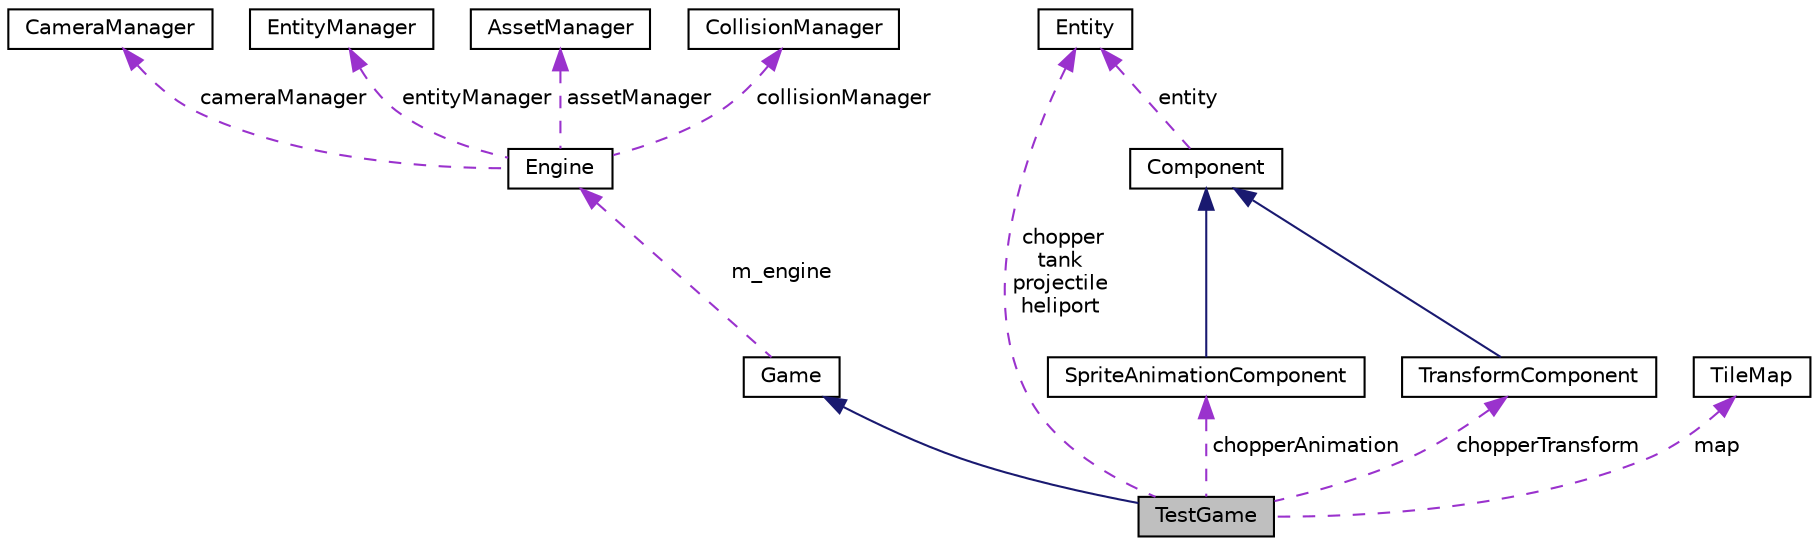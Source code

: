 digraph "TestGame"
{
  edge [fontname="Helvetica",fontsize="10",labelfontname="Helvetica",labelfontsize="10"];
  node [fontname="Helvetica",fontsize="10",shape=record];
  Node1 [label="TestGame",height=0.2,width=0.4,color="black", fillcolor="grey75", style="filled", fontcolor="black"];
  Node2 -> Node1 [dir="back",color="midnightblue",fontsize="10",style="solid",fontname="Helvetica"];
  Node2 [label="Game",height=0.2,width=0.4,color="black", fillcolor="white", style="filled",URL="$class_game.html"];
  Node3 -> Node2 [dir="back",color="darkorchid3",fontsize="10",style="dashed",label=" m_engine" ,fontname="Helvetica"];
  Node3 [label="Engine",height=0.2,width=0.4,color="black", fillcolor="white", style="filled",URL="$class_engine.html"];
  Node4 -> Node3 [dir="back",color="darkorchid3",fontsize="10",style="dashed",label=" cameraManager" ,fontname="Helvetica"];
  Node4 [label="CameraManager",height=0.2,width=0.4,color="black", fillcolor="white", style="filled",URL="$class_camera_manager.html",tooltip="Basic camera class. "];
  Node5 -> Node3 [dir="back",color="darkorchid3",fontsize="10",style="dashed",label=" entityManager" ,fontname="Helvetica"];
  Node5 [label="EntityManager",height=0.2,width=0.4,color="black", fillcolor="white", style="filled",URL="$class_entity_manager.html"];
  Node6 -> Node3 [dir="back",color="darkorchid3",fontsize="10",style="dashed",label=" assetManager" ,fontname="Helvetica"];
  Node6 [label="AssetManager",height=0.2,width=0.4,color="black", fillcolor="white", style="filled",URL="$class_asset_manager.html",tooltip="This is the container for all assets that are to be used in game. "];
  Node7 -> Node3 [dir="back",color="darkorchid3",fontsize="10",style="dashed",label=" collisionManager" ,fontname="Helvetica"];
  Node7 [label="CollisionManager",height=0.2,width=0.4,color="black", fillcolor="white", style="filled",URL="$class_collision_manager.html",tooltip="Handles all collision behavior. "];
  Node8 -> Node1 [dir="back",color="darkorchid3",fontsize="10",style="dashed",label=" chopper\ntank\nprojectile\nheliport" ,fontname="Helvetica"];
  Node8 [label="Entity",height=0.2,width=0.4,color="black", fillcolor="white", style="filled",URL="$class_entity.html"];
  Node9 -> Node1 [dir="back",color="darkorchid3",fontsize="10",style="dashed",label=" chopperAnimation" ,fontname="Helvetica"];
  Node9 [label="SpriteAnimationComponent",height=0.2,width=0.4,color="black", fillcolor="white", style="filled",URL="$class_sprite_animation_component.html"];
  Node10 -> Node9 [dir="back",color="midnightblue",fontsize="10",style="solid",fontname="Helvetica"];
  Node10 [label="Component",height=0.2,width=0.4,color="black", fillcolor="white", style="filled",URL="$class_component.html",tooltip="Base class for all components. "];
  Node8 -> Node10 [dir="back",color="darkorchid3",fontsize="10",style="dashed",label=" entity" ,fontname="Helvetica"];
  Node11 -> Node1 [dir="back",color="darkorchid3",fontsize="10",style="dashed",label=" map" ,fontname="Helvetica"];
  Node11 [label="TileMap",height=0.2,width=0.4,color="black", fillcolor="white", style="filled",URL="$class_tile_map.html"];
  Node12 -> Node1 [dir="back",color="darkorchid3",fontsize="10",style="dashed",label=" chopperTransform" ,fontname="Helvetica"];
  Node12 [label="TransformComponent",height=0.2,width=0.4,color="black", fillcolor="white", style="filled",URL="$class_transform_component.html"];
  Node10 -> Node12 [dir="back",color="midnightblue",fontsize="10",style="solid",fontname="Helvetica"];
}
